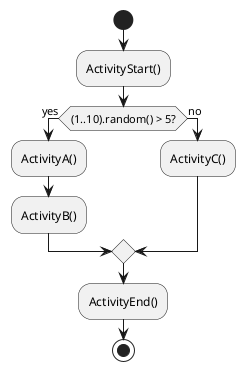 @startuml
start
:ActivityStart();
if ((1..10).random() > 5?) then (yes)
    :ActivityA();
    :ActivityB();
else (no)
    :ActivityC();
endif
:ActivityEnd();
stop
@enduml
